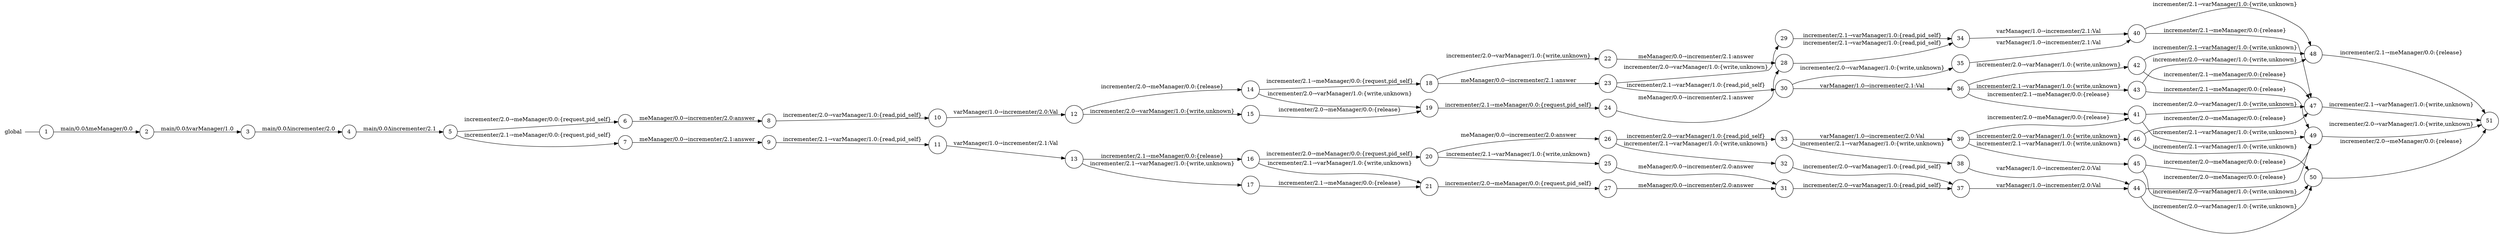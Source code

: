 digraph global {
	rankdir="LR";
	n_0 [label="global", shape="plaintext"];
	n_1 [id="33", shape=circle, label="33"];
	n_2 [id="34", shape=circle, label="34"];
	n_3 [id="20", shape=circle, label="20"];
	n_4 [id="27", shape=circle, label="27"];
	n_5 [id="47", shape=circle, label="47"];
	n_6 [id="29", shape=circle, label="29"];
	n_7 [id="23", shape=circle, label="23"];
	n_8 [id="25", shape=circle, label="25"];
	n_9 [id="36", shape=circle, label="36"];
	n_10 [id="5", shape=circle, label="5"];
	n_11 [id="28", shape=circle, label="28"];
	n_12 [id="15", shape=circle, label="15"];
	n_13 [id="42", shape=circle, label="42"];
	n_14 [id="19", shape=circle, label="19"];
	n_15 [id="12", shape=circle, label="12"];
	n_16 [id="11", shape=circle, label="11"];
	n_17 [id="17", shape=circle, label="17"];
	n_18 [id="50", shape=circle, label="50"];
	n_19 [id="18", shape=circle, label="18"];
	n_20 [id="37", shape=circle, label="37"];
	n_21 [id="51", shape=circle, label="51"];
	n_22 [id="14", shape=circle, label="14"];
	n_23 [id="6", shape=circle, label="6"];
	n_24 [id="38", shape=circle, label="38"];
	n_25 [id="13", shape=circle, label="13"];
	n_26 [id="24", shape=circle, label="24"];
	n_27 [id="10", shape=circle, label="10"];
	n_28 [id="43", shape=circle, label="43"];
	n_29 [id="30", shape=circle, label="30"];
	n_30 [id="40", shape=circle, label="40"];
	n_31 [id="22", shape=circle, label="22"];
	n_32 [id="39", shape=circle, label="39"];
	n_33 [id="1", shape=circle, label="1"];
	n_0 -> n_33 [arrowhead=none];
	n_34 [id="45", shape=circle, label="45"];
	n_35 [id="26", shape=circle, label="26"];
	n_36 [id="9", shape=circle, label="9"];
	n_37 [id="2", shape=circle, label="2"];
	n_38 [id="21", shape=circle, label="21"];
	n_39 [id="44", shape=circle, label="44"];
	n_40 [id="46", shape=circle, label="46"];
	n_41 [id="8", shape=circle, label="8"];
	n_42 [id="48", shape=circle, label="48"];
	n_43 [id="4", shape=circle, label="4"];
	n_44 [id="35", shape=circle, label="35"];
	n_45 [id="31", shape=circle, label="31"];
	n_46 [id="32", shape=circle, label="32"];
	n_47 [id="41", shape=circle, label="41"];
	n_48 [id="7", shape=circle, label="7"];
	n_49 [id="3", shape=circle, label="3"];
	n_50 [id="49", shape=circle, label="49"];
	n_51 [id="16", shape=circle, label="16"];

	n_29 -> n_9 [id="[$e|39]", label="varManager/1.0→incrementer/2.1:Val"];
	n_16 -> n_25 [id="[$e|11]", label="varManager/1.0→incrementer/2.1:Val"];
	n_30 -> n_42 [id="[$e|55]", label="incrementer/2.1→varManager/1.0:{write,unknown}"];
	n_19 -> n_31 [id="[$e|22]", label="incrementer/2.0→varManager/1.0:{write,unknown}"];
	n_10 -> n_23 [id="[$e|4]", label="incrementer/2.0→meManager/0.0:{request,pid_self}"];
	n_45 -> n_20 [id="[$e|40]", label="incrementer/2.0→varManager/1.0:{read,pid_self}"];
	n_34 -> n_50 [id="[$e|64]", label="incrementer/2.0→meManager/0.0:{release}"];
	n_40 -> n_5 [id="[$e|66]", label="incrementer/2.0→meManager/0.0:{release}"];
	n_47 -> n_50 [id="[$e|57]", label="incrementer/2.1→varManager/1.0:{write,unknown}"];
	n_30 -> n_5 [id="[$e|54]", label="incrementer/2.1→meManager/0.0:{release}"];
	n_32 -> n_34 [id="[$e|52]", label="incrementer/2.1→varManager/1.0:{write,unknown}"];
	n_37 -> n_49 [id="[$e|1]", label="main/0.0ΔvarManager/1.0"];
	n_2 -> n_30 [id="[$e|44]", label="varManager/1.0→incrementer/2.1:Val"];
	n_13 -> n_42 [id="[$e|59]", label="incrementer/2.1→varManager/1.0:{write,unknown}"];
	n_43 -> n_10 [id="[$e|3]", label="main/0.0Δincrementer/2.1"];
	n_22 -> n_14 [id="[$e|17]", label="incrementer/2.0→varManager/1.0:{write,unknown}"];
	n_28 -> n_50 [id="[$e|60]", label="incrementer/2.1→meManager/0.0:{release}"];
	n_3 -> n_35 [id="[$e|26]", label="meManager/0.0→incrementer/2.0:answer"];
	n_26 -> n_11 [id="[$e|31]", label="meManager/0.0→incrementer/2.1:answer"];
	n_12 -> n_14 [id="[$e|18]", label="incrementer/2.0→meManager/0.0:{release}"];
	n_9 -> n_47 [id="[$e|46]", label="incrementer/2.1→meManager/0.0:{release}"];
	n_34 -> n_18 [id="[$e|65]", label="incrementer/2.0→varManager/1.0:{write,unknown}"];
	n_41 -> n_27 [id="[$e|8]", label="incrementer/2.0→varManager/1.0:{read,pid_self}"];
	n_39 -> n_18 [id="[$e|63]", label="incrementer/2.0→varManager/1.0:{write,unknown}"];
	n_32 -> n_47 [id="[$e|51]", label="incrementer/2.0→meManager/0.0:{release}"];
	n_36 -> n_16 [id="[$e|9]", label="incrementer/2.1→varManager/1.0:{read,pid_self}"];
	n_46 -> n_20 [id="[$e|41]", label="incrementer/2.0→varManager/1.0:{read,pid_self}"];
	n_31 -> n_11 [id="[$e|28]", label="meManager/0.0→incrementer/2.1:answer"];
	n_15 -> n_22 [id="[$e|12]", label="incrementer/2.0→meManager/0.0:{release}"];
	n_42 -> n_21 [id="[$e|69]", label="incrementer/2.1→meManager/0.0:{release}"];
	n_15 -> n_12 [id="[$e|13]", label="incrementer/2.0→varManager/1.0:{write,unknown}"];
	n_23 -> n_41 [id="[$e|6]", label="meManager/0.0→incrementer/2.0:answer"];
	n_32 -> n_40 [id="[$e|53]", label="incrementer/2.0→varManager/1.0:{write,unknown}"];
	n_48 -> n_36 [id="[$e|7]", label="meManager/0.0→incrementer/2.1:answer"];
	n_25 -> n_51 [id="[$e|14]", label="incrementer/2.1→meManager/0.0:{release}"];
	n_39 -> n_50 [id="[$e|62]", label="incrementer/2.0→meManager/0.0:{release}"];
	n_9 -> n_28 [id="[$e|48]", label="incrementer/2.1→varManager/1.0:{write,unknown}"];
	n_9 -> n_13 [id="[$e|47]", label="incrementer/2.0→varManager/1.0:{write,unknown}"];
	n_1 -> n_32 [id="[$e|43]", label="varManager/1.0→incrementer/2.0:Val"];
	n_44 -> n_30 [id="[$e|45]", label="varManager/1.0→incrementer/2.1:Val"];
	n_51 -> n_38 [id="[$e|20]", label="incrementer/2.1→varManager/1.0:{write,unknown}"];
	n_7 -> n_29 [id="[$e|30]", label="incrementer/2.1→varManager/1.0:{read,pid_self}"];
	n_17 -> n_38 [id="[$e|21]", label="incrementer/2.1→meManager/0.0:{release}"];
	n_24 -> n_39 [id="[$e|50]", label="varManager/1.0→incrementer/2.0:Val"];
	n_38 -> n_4 [id="[$e|27]", label="incrementer/2.0→meManager/0.0:{request,pid_self}"];
	n_33 -> n_37 [id="[$e|0]", label="main/0.0ΔmeManager/0.0"];
	n_47 -> n_5 [id="[$e|56]", label="incrementer/2.0→varManager/1.0:{write,unknown}"];
	n_51 -> n_3 [id="[$e|19]", label="incrementer/2.0→meManager/0.0:{request,pid_self}"];
	n_14 -> n_26 [id="[$e|24]", label="incrementer/2.1→meManager/0.0:{request,pid_self}"];
	n_22 -> n_19 [id="[$e|16]", label="incrementer/2.1→meManager/0.0:{request,pid_self}"];
	n_25 -> n_17 [id="[$e|15]", label="incrementer/2.1→varManager/1.0:{write,unknown}"];
	n_3 -> n_8 [id="[$e|25]", label="incrementer/2.1→varManager/1.0:{write,unknown}"];
	n_13 -> n_5 [id="[$e|58]", label="incrementer/2.1→meManager/0.0:{release}"];
	n_8 -> n_45 [id="[$e|32]", label="meManager/0.0→incrementer/2.0:answer"];
	n_49 -> n_43 [id="[$e|2]", label="main/0.0Δincrementer/2.0"];
	n_29 -> n_44 [id="[$e|38]", label="incrementer/2.0→varManager/1.0:{write,unknown}"];
	n_7 -> n_6 [id="[$e|29]", label="incrementer/2.0→varManager/1.0:{write,unknown}"];
	n_5 -> n_21 [id="[$e|68]", label="incrementer/2.1→varManager/1.0:{write,unknown}"];
	n_28 -> n_42 [id="[$e|61]", label="incrementer/2.0→varManager/1.0:{write,unknown}"];
	n_1 -> n_24 [id="[$e|42]", label="incrementer/2.1→varManager/1.0:{write,unknown}"];
	n_10 -> n_48 [id="[$e|5]", label="incrementer/2.1→meManager/0.0:{request,pid_self}"];
	n_50 -> n_21 [id="[$e|70]", label="incrementer/2.0→varManager/1.0:{write,unknown}"];
	n_40 -> n_18 [id="[$e|67]", label="incrementer/2.1→varManager/1.0:{write,unknown}"];
	n_27 -> n_15 [id="[$e|10]", label="varManager/1.0→incrementer/2.0:Val"];
	n_6 -> n_2 [id="[$e|37]", label="incrementer/2.1→varManager/1.0:{read,pid_self}"];
	n_11 -> n_2 [id="[$e|36]", label="incrementer/2.1→varManager/1.0:{read,pid_self}"];
	n_19 -> n_7 [id="[$e|23]", label="meManager/0.0→incrementer/2.1:answer"];
	n_20 -> n_39 [id="[$e|49]", label="varManager/1.0→incrementer/2.0:Val"];
	n_35 -> n_1 [id="[$e|34]", label="incrementer/2.0→varManager/1.0:{read,pid_self}"];
	n_4 -> n_45 [id="[$e|35]", label="meManager/0.0→incrementer/2.0:answer"];
	n_18 -> n_21 [id="[$e|71]", label="incrementer/2.0→meManager/0.0:{release}"];
	n_35 -> n_46 [id="[$e|33]", label="incrementer/2.1→varManager/1.0:{write,unknown}"];
}
